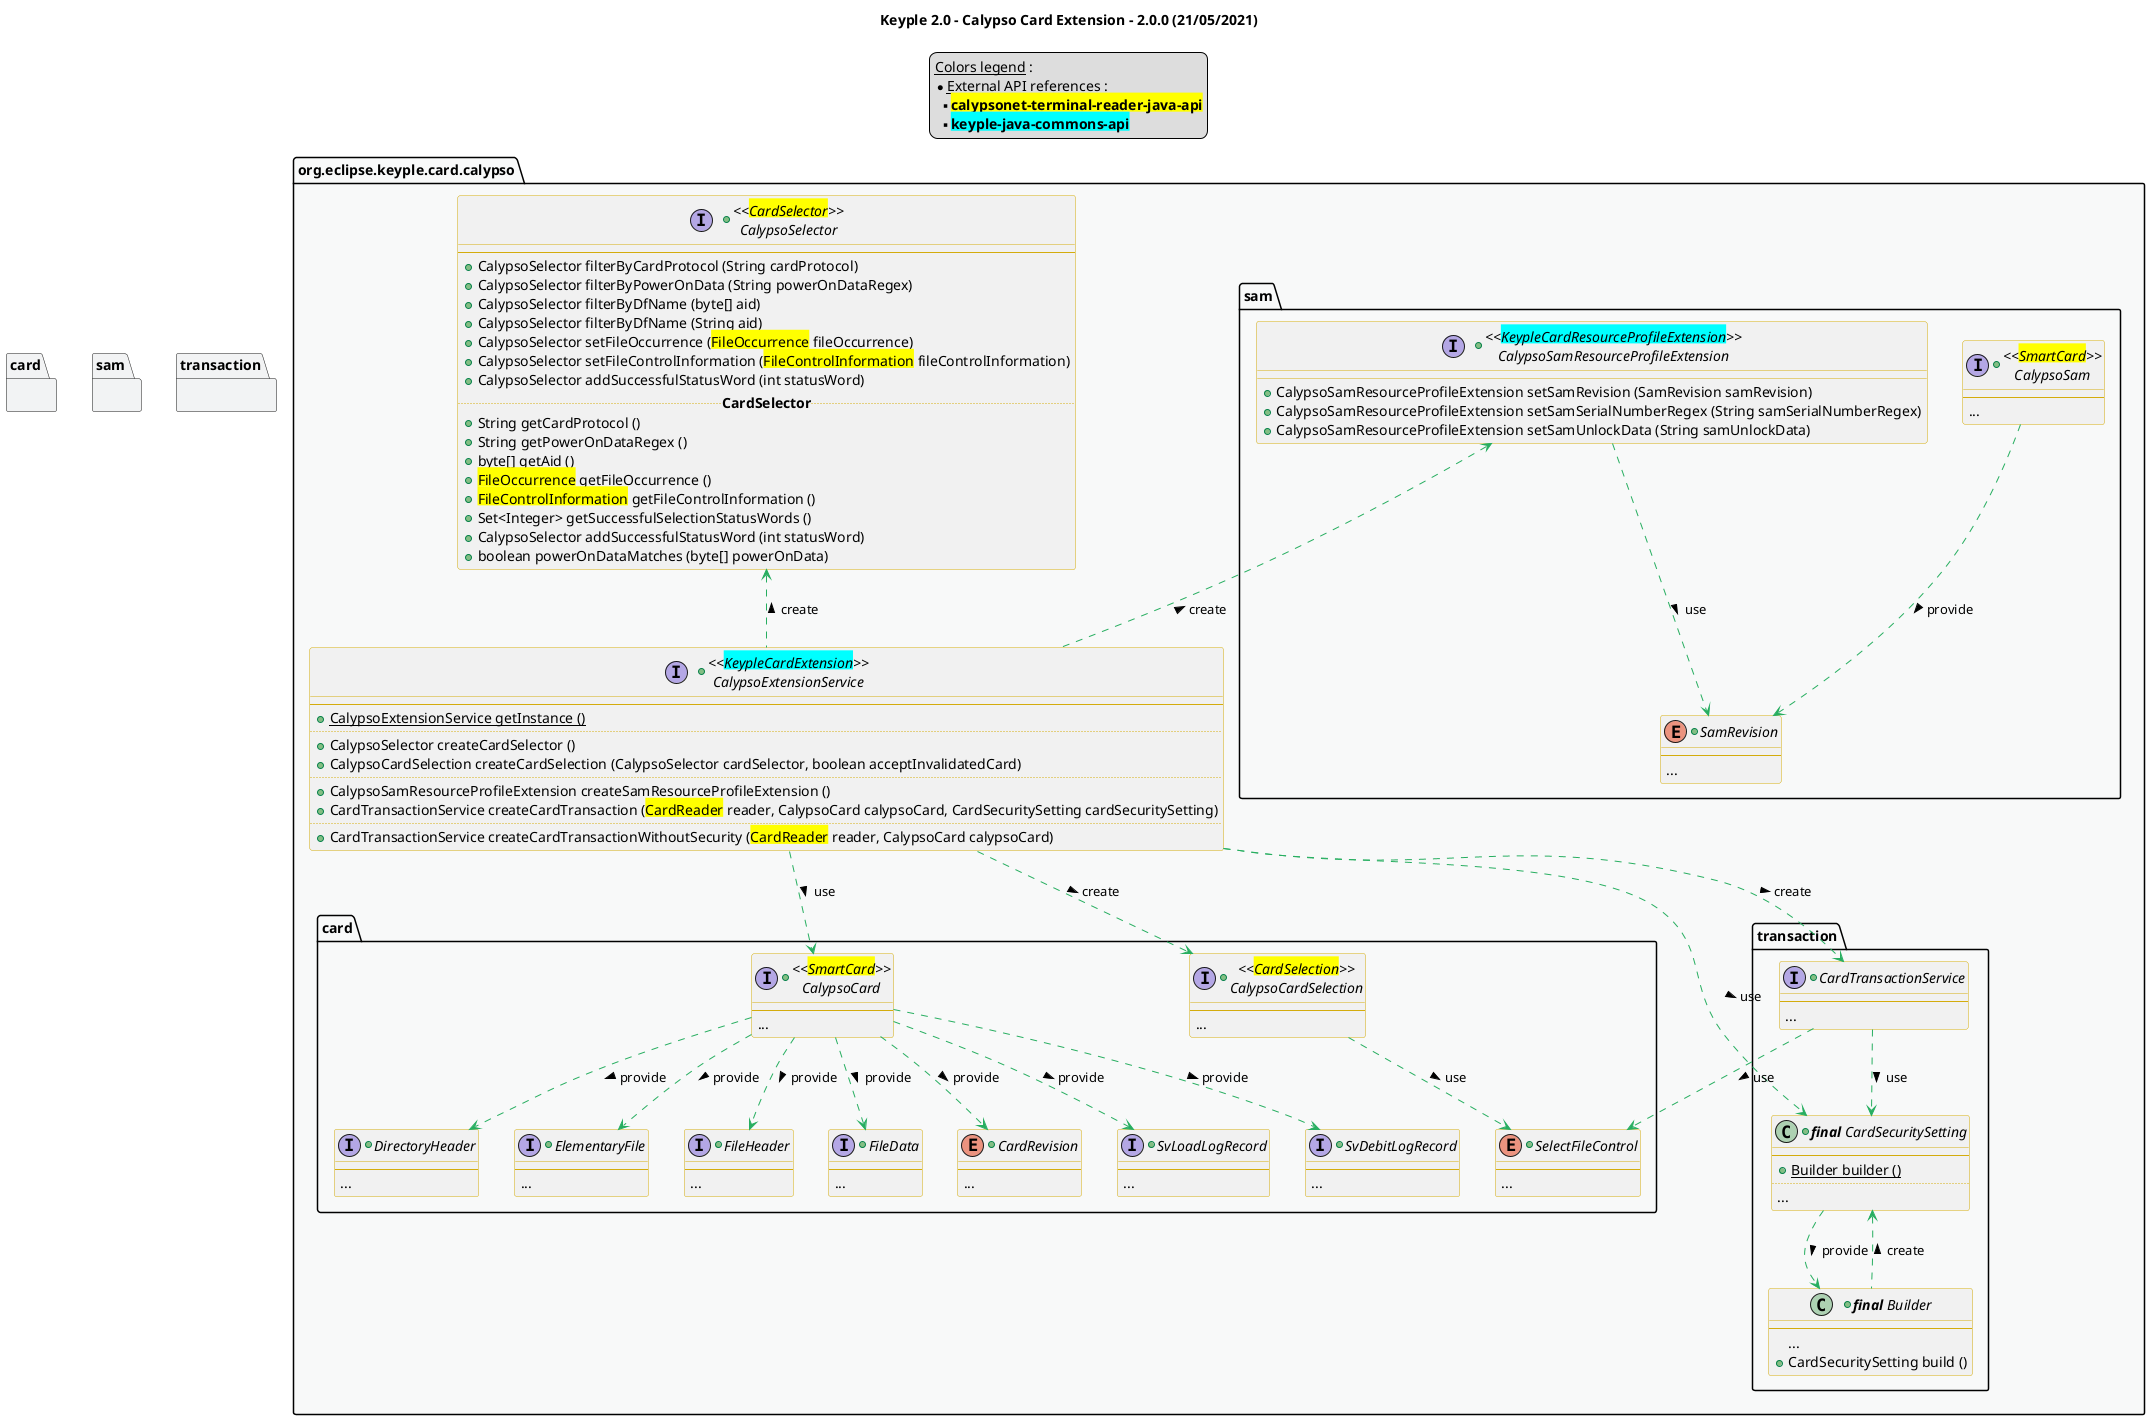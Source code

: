 @startuml
title
    Keyple 2.0 - Calypso Card Extension - 2.0.0 (21/05/2021)
end title

' == THEME ==

'Couleurs issues de : https://htmlcolorcodes.com/fr/tableau-de-couleur/tableau-de-couleur-design-plat/
!define C_GREY1 F8F9F9
!define C_GREY2 F2F3F4
!define C_GREY3 E5E7E9
!define C_GREY4 D7DBDD
!define C_GREY5 CACFD2
!define C_GREY6 BDC3C7
!define C_LINK 3498DB
!define C_USE 27AE60

skinparam Shadowing false
skinparam ClassFontStyle italic
skinparam ClassBorderColor #D4AC0D
skinparam stereotypeABorderColor #A9DCDF
skinparam stereotypeIBorderColor #B4A7E5
skinparam stereotypeCBorderColor #ADD1B2
skinparam stereotypeEBorderColor #EB93DF
' Red
skinparam ClassBackgroundColor<<red>> #FDEDEC
skinparam ClassBorderColor<<red>> #E74C3C
hide <<red>> stereotype
' Purple
skinparam ClassBackgroundColor<<purple>> #F4ECF7
skinparam ClassBorderColor<<purple>> #8E44AD
hide <<purple>> stereotype
' blue
skinparam ClassBackgroundColor<<blue>> #EBF5FB
skinparam ClassBorderColor<<blue>> #3498DB
hide <<blue>> stereotype
' Green
skinparam ClassBackgroundColor<<green>> #E9F7EF
skinparam ClassBorderColor<<green>> #27AE60
hide <<green>> stereotype
' Grey
skinparam ClassBackgroundColor<<grey>> #EAECEE
skinparam ClassBorderColor<<grey>> #2C3E50
hide <<grey>> stereotype

' == CONTENT ==

legend top
    __Colors legend__ :
    * __External API references__ :
    ** <back:yellow>**calypsonet-terminal-reader-java-api**</back>
    ** <back:cyan>**keyple-java-commons-api**</back>
end legend

package "org.eclipse.keyple.card.calypso" as calypso {
    +interface "<<<back:cyan>KeypleCardExtension</back>>>\nCalypsoExtensionService" as CalypsoExtensionService {
        --
        +{static} CalypsoExtensionService getInstance ()
        ..
        +CalypsoSelector createCardSelector ()
        +CalypsoCardSelection createCardSelection (CalypsoSelector cardSelector, boolean acceptInvalidatedCard)
        ..
        +CalypsoSamResourceProfileExtension createSamResourceProfileExtension ()
        +CardTransactionService createCardTransaction (<back:yellow>CardReader</back> reader, CalypsoCard calypsoCard, CardSecuritySetting cardSecuritySetting)
        ..
        +CardTransactionService createCardTransactionWithoutSecurity (<back:yellow>CardReader</back> reader, CalypsoCard calypsoCard)
    }


    +interface "<<<back:yellow>CardSelector</back>>>\nCalypsoSelector" as CalypsoSelector {
        --
        +CalypsoSelector filterByCardProtocol (String cardProtocol)
        +CalypsoSelector filterByPowerOnData (String powerOnDataRegex)
        +CalypsoSelector filterByDfName (byte[] aid)
        +CalypsoSelector filterByDfName (String aid)
        +CalypsoSelector setFileOccurrence (<back:yellow>FileOccurrence</back> fileOccurrence)
        +CalypsoSelector setFileControlInformation (<back:yellow>FileControlInformation</back> fileControlInformation)
        +CalypsoSelector addSuccessfulStatusWord (int statusWord)
        .. **CardSelector** ..
        +String getCardProtocol ()
        +String getPowerOnDataRegex ()
        +byte[] getAid ()
        +<back:yellow>FileOccurrence</back> getFileOccurrence ()
        +<back:yellow>FileControlInformation</back> getFileControlInformation ()
        +Set<Integer> getSuccessfulSelectionStatusWords ()
        +CalypsoSelector addSuccessfulStatusWord (int statusWord)
        +boolean powerOnDataMatches (byte[] powerOnData)
    }

    package card {
        +interface "<<<back:yellow>CardSelection</back>>>\nCalypsoCardSelection" as CalypsoCardSelection {
            --
            ...
        }
        +enum SelectFileControl {
            --
            ...
        }
        +interface "<<<back:yellow>SmartCard</back>>>\nCalypsoCard" as CalypsoCard {
            --
            ...
        }
        +interface DirectoryHeader {
            --
            ...
        }
        +interface ElementaryFile {
            --
            ...
        }
        +interface FileHeader {
            --
            ...
        }
        +interface FileData {
            --
            ...
        }
        +enum CardRevision {
            --
            ...
        }
        +interface SvLoadLogRecord {
            --
            ...
        }
        +interface SvDebitLogRecord {
            --
            ...
        }
    }
    package sam {
        +interface "<<<back:cyan>KeypleCardResourceProfileExtension</back>>>\nCalypsoSamResourceProfileExtension" as CalypsoSamResourceProfileExtension {
            +CalypsoSamResourceProfileExtension setSamRevision (SamRevision samRevision)
            +CalypsoSamResourceProfileExtension setSamSerialNumberRegex (String samSerialNumberRegex)
            +CalypsoSamResourceProfileExtension setSamUnlockData (String samUnlockData)
        }
        +interface "<<<back:yellow>SmartCard</back>>>\nCalypsoSam" as CalypsoSam {
            --
            ...
        }
        +enum SamRevision {
            --
            ...
        }
    }
    package transaction {
        +interface CardTransactionService {
            --
            ...
        }
        +class "**final** CardSecuritySetting" as CardSecuritySetting {
            --
            +{static} Builder builder ()
            ..
            ...
        }
        +class "**final** Builder" as CardSecuritySettingBuilder {
            --
            ...
            +CardSecuritySetting build ()
        }
    }
}

' Associations

CalypsoExtensionService .up.> CalypsoSamResourceProfileExtension #C_USE : create >
CalypsoExtensionService ..> CardSecuritySetting #C_USE : use >
CalypsoExtensionService ..> CalypsoCardSelection #C_USE : create >
CalypsoExtensionService .up.> CalypsoSelector #C_USE : create >
CalypsoExtensionService ..> CalypsoCard #C_USE : use >
CalypsoExtensionService ..> CardTransactionService #C_USE : create >

CardTransactionService ..> CardSecuritySetting #C_USE : use >
CardTransactionService ..> SelectFileControl #C_USE : use >

CardSecuritySetting ..> CardSecuritySettingBuilder #C_USE : provide >

CardSecuritySettingBuilder .up.> CardSecuritySetting #C_USE : create >

CalypsoSamResourceProfileExtension ..> SamRevision #C_USE : use >

CalypsoSam ..> SamRevision #C_USE : provide >

CalypsoCardSelection ..> SelectFileControl #C_USE : use >

CalypsoCard ..> DirectoryHeader #C_USE : provide >
CalypsoCard ..> ElementaryFile #C_USE : provide >
CalypsoCard ..> FileHeader #C_USE : provide >
CalypsoCard ..> FileData #C_USE : provide >
CalypsoCard ..> CardRevision #C_USE : provide >
CalypsoCard ..> SvLoadLogRecord #C_USE : provide >
CalypsoCard ..> SvDebitLogRecord #C_USE : provide >

' == LAYOUT ==

'CardRevision -[hidden]- SamCardResourceServiceBuilder

' == STYLE ==

package calypso #C_GREY1 {}
package card #C_GREY2 {}
package sam #C_GREY2 {}
package transaction #C_GREY2 {}


@enduml